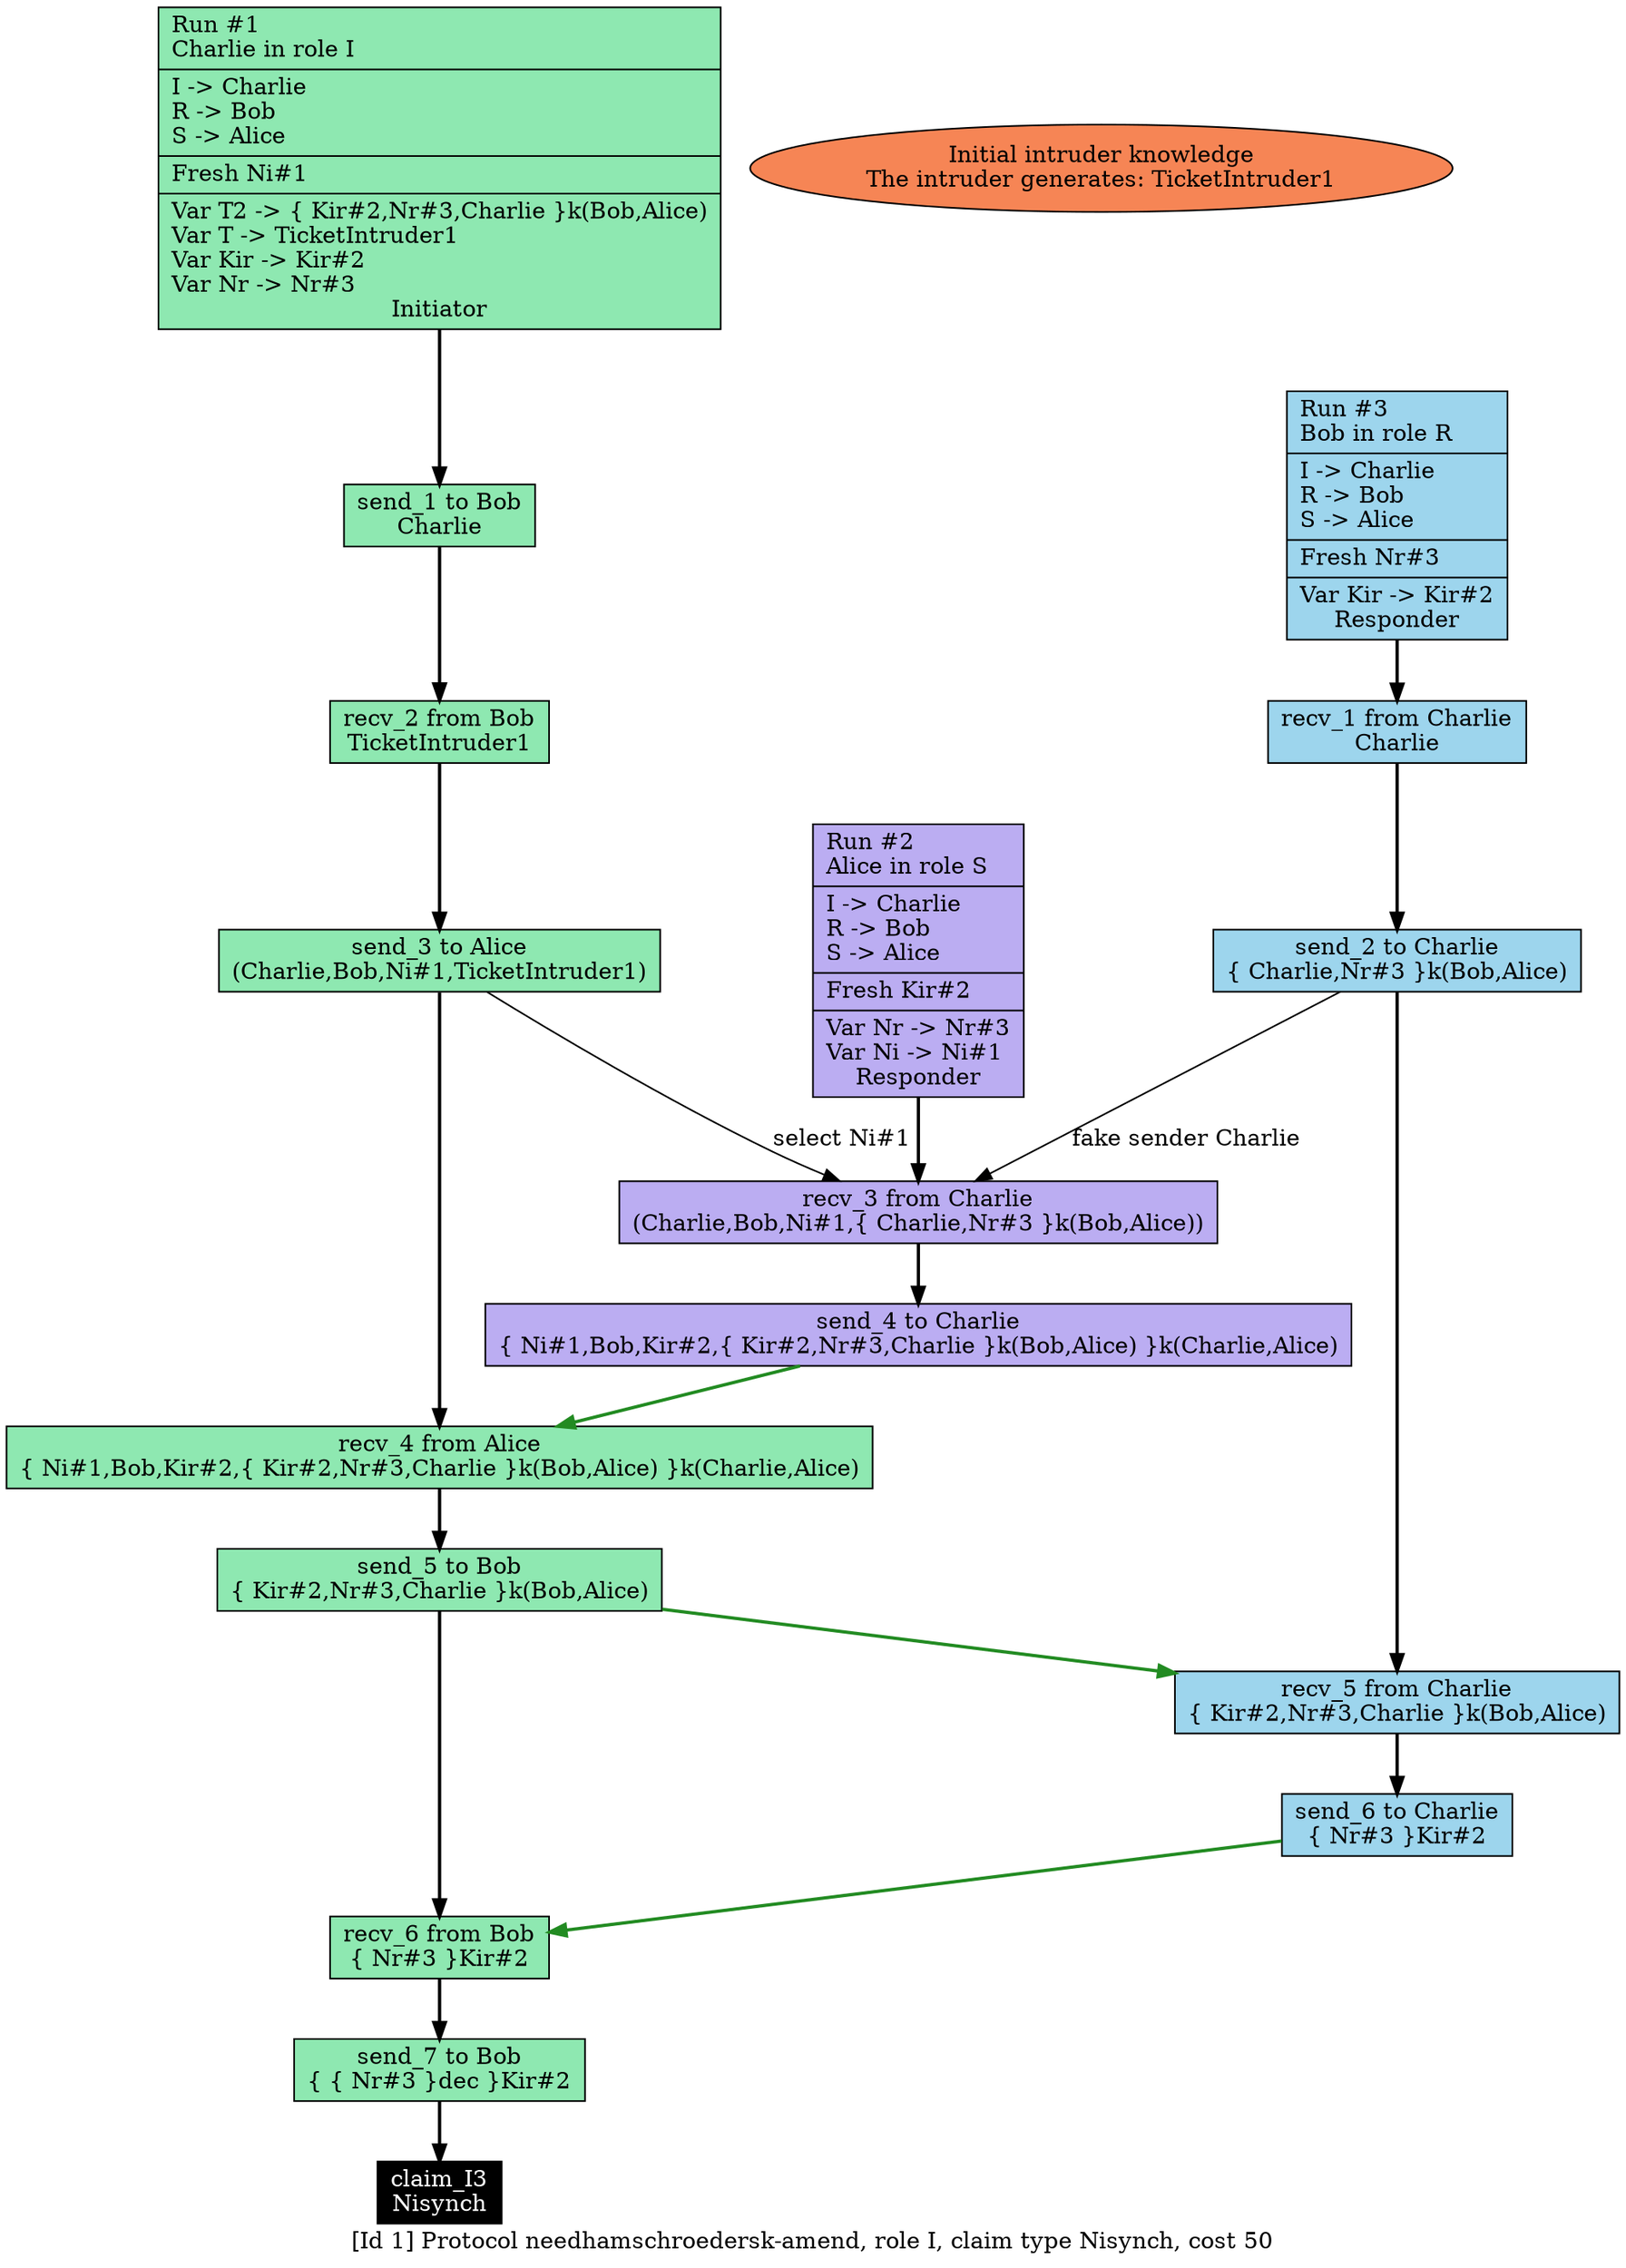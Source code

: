 digraph semiState1 {
	label = "[Id 1] Protocol needhamschroedersk-amend, role I, claim type Nisynch, cost 50";
		r0i0 [style=filled,fillcolor="#8ee8b1", shape=box, label="send_1 to Bob\nCharlie"];
		s0 [label="{ Run #1\lCharlie in role I\l|I -\> Charlie\lR -\> Bob\lS -\> Alice\l|Fresh Ni#1\l|Var T2 -\> \{ Kir#2,Nr#3,Charlie \}k(Bob,Alice)\lVar T -\> TicketIntruder1\lVar Kir -\> Kir#2\lVar Nr -\> Nr#3\lInitiator}", shape=record,style=filled,fillcolor="#8ee8b1"];
		s0 -> r0i0 [style=bold, weight="10.0"];
		r0i1 [style=filled,fillcolor="#8ee8b1", shape=box, label="recv_2 from Bob\nTicketIntruder1"];
		r0i0 -> r0i1 [style="bold", weight="10.0"];
		r0i2 [style=filled,fillcolor="#8ee8b1", shape=box, label="send_3 to Alice\n(Charlie,Bob,Ni#1,TicketIntruder1)"];
		r0i1 -> r0i2 [style="bold", weight="10.0"];
		r0i3 [style=filled,fillcolor="#8ee8b1", shape=box, label="recv_4 from Alice\n\{ Ni#1,Bob,Kir#2,\{ Kir#2,Nr#3,Charlie \}k(Bob,Alice) \}k(Charlie,Alice)"];
		r0i2 -> r0i3 [style="bold", weight="10.0"];
		r0i4 [style=filled,fillcolor="#8ee8b1", shape=box, label="send_5 to Bob\n\{ Kir#2,Nr#3,Charlie \}k(Bob,Alice)"];
		r0i3 -> r0i4 [style="bold", weight="10.0"];
		r0i5 [style=filled,fillcolor="#8ee8b1", shape=box, label="recv_6 from Bob\n\{ Nr#3 \}Kir#2"];
		r0i4 -> r0i5 [style="bold", weight="10.0"];
		r0i6 [style=filled,fillcolor="#8ee8b1", shape=box, label="send_7 to Bob\n\{ \{ Nr#3 \}dec \}Kir#2"];
		r0i5 -> r0i6 [style="bold", weight="10.0"];
		r0i8 [style=filled,fontcolor="#ffffff",fillcolor="#000000",shape=box,label="claim_I3\nNisynch"];
		r0i6 -> r0i8 [style="bold", weight="10.0"];
		r2i0 [style=filled,fillcolor="#bbadf2", shape=box, label="recv_3 from Charlie\n(Charlie,Bob,Ni#1,\{ Charlie,Nr#3 \}k(Bob,Alice))"];
		s2 [label="{ Run #2\lAlice in role S\l|I -\> Charlie\lR -\> Bob\lS -\> Alice\l|Fresh Kir#2\l|Var Nr -\> Nr#3\lVar Ni -\> Ni#1\lResponder}", shape=record,style=filled,fillcolor="#bbadf2"];
		s2 -> r2i0 [style=bold, weight="10.0"];
		r2i1 [style=filled,fillcolor="#bbadf2", shape=box, label="send_4 to Charlie\n\{ Ni#1,Bob,Kir#2,\{ Kir#2,Nr#3,Charlie \}k(Bob,Alice) \}k(Charlie,Alice)"];
		r2i0 -> r2i1 [style="bold", weight="10.0"];
		r3i0 [style=filled,fillcolor="#9dd5ed", shape=box, label="recv_1 from Charlie\nCharlie"];
		s3 [label="{ Run #3\lBob in role R\l|I -\> Charlie\lR -\> Bob\lS -\> Alice\l|Fresh Nr#3\l|Var Kir -\> Kir#2\lResponder}", shape=record,style=filled,fillcolor="#9dd5ed"];
		s3 -> r3i0 [style=bold, weight="10.0"];
		r3i1 [style=filled,fillcolor="#9dd5ed", shape=box, label="send_2 to Charlie\n\{ Charlie,Nr#3 \}k(Bob,Alice)"];
		r3i0 -> r3i1 [style="bold", weight="10.0"];
		r3i2 [style=filled,fillcolor="#9dd5ed", shape=box, label="recv_5 from Charlie\n\{ Kir#2,Nr#3,Charlie \}k(Bob,Alice)"];
		r3i1 -> r3i2 [style="bold", weight="10.0"];
		r3i3 [style=filled,fillcolor="#9dd5ed", shape=box, label="send_6 to Charlie\n\{ Nr#3 \}Kir#2"];
		r3i2 -> r3i3 [style="bold", weight="10.0"];
	r0i4 -> r3i2 [style=bold,color="forestgreen"];
	r3i1 -> r2i0 [label="fake sender Charlie\n"];
	r0i2 -> r2i0 [label="select Ni#1"];
	r3i3 -> r0i5 [style=bold,color="forestgreen"];
	r2i1 -> r0i3 [style=bold,color="forestgreen"];
	intruder [
		label="Initial intruder knowledge\nThe intruder generates: TicketIntruder1",
		style=filled,fillcolor="#f68555"
	];
}

digraph semiState2 {
	label = "[Id 2] Protocol needhamschroedersk-amend, role R, claim type Nisynch, cost 52";
		r0i0 [style=filled,fillcolor="#9dd5ed", shape=box, label="recv_1 from Charlie\nCharlie"];
		s0 [label="{ Run #1\lBob in role R\l|I -\> Charlie\lR -\> Bob\lS -\> Alice\l|Fresh Nr#1\l|Var Kir -\> Kir#3\lResponder}", shape=record,style=filled,fillcolor="#9dd5ed"];
		s0 -> r0i0 [style=bold, weight="10.0"];
		r0i1 [style=filled,fillcolor="#9dd5ed", shape=box, label="send_2 to Charlie\n\{ Charlie,Nr#1 \}k(Bob,Alice)"];
		r0i0 -> r0i1 [style="bold", weight="10.0"];
		r0i2 [style=filled,fillcolor="#9dd5ed", shape=box, label="recv_5 from Charlie\n\{ Kir#3,Nr#1,Charlie \}k(Bob,Alice)"];
		r0i1 -> r0i2 [style="bold", weight="10.0"];
		r0i3 [style=filled,fillcolor="#9dd5ed", shape=box, label="send_6 to Charlie\n\{ Nr#1 \}Kir#3"];
		r0i2 -> r0i3 [style="bold", weight="10.0"];
		r0i4 [style=filled,fillcolor="#9dd5ed", shape=box, label="recv_7 from Charlie\n\{ \{ Nr#1 \}dec \}Kir#3"];
		r0i3 -> r0i4 [style="bold", weight="10.0"];
		r0i6 [style=filled,fontcolor="#ffffff",fillcolor="#000000",shape=box,label="claim_R3\nNisynch"];
		r0i4 -> r0i6 [style="bold", weight="10.0"];
		r2i0 [style=filled,fillcolor="#8ee8b1", shape=box, label="send_1 to Bob\nCharlie"];
		s2 [label="{ Run #2\lCharlie in role I\l|I -\> Charlie\lR -\> Bob\lS -\> Alice\l|Fresh Ni#2\l|Var T2 -\> \{ Kir#3,Nr#1,Charlie \}k(Bob,Alice)\lVar T -\> TicketIntruder1\lVar Kir -\> Kir#3\lVar Nr -\> Nr#1\lInitiator}", shape=record,style=filled,fillcolor="#8ee8b1"];
		s2 -> r2i0 [style=bold, weight="10.0"];
		r2i1 [style=filled,fillcolor="#8ee8b1", shape=box, label="recv_2 from Bob\nTicketIntruder1"];
		r2i0 -> r2i1 [style="bold", weight="10.0"];
		r2i2 [style=filled,fillcolor="#8ee8b1", shape=box, label="send_3 to Alice\n(Charlie,Bob,Ni#2,TicketIntruder1)"];
		r2i1 -> r2i2 [style="bold", weight="10.0"];
		r2i3 [style=filled,fillcolor="#8ee8b1", shape=box, label="recv_4 from Alice\n\{ Ni#2,Bob,Kir#3,\{ Kir#3,Nr#1,Charlie \}k(Bob,Alice) \}k(Charlie,Alice)"];
		r2i2 -> r2i3 [style="bold", weight="10.0"];
		r2i4 [style=filled,fillcolor="#8ee8b1", shape=box, label="send_5 to Bob\n\{ Kir#3,Nr#1,Charlie \}k(Bob,Alice)"];
		r2i3 -> r2i4 [style="bold", weight="10.0"];
		r2i5 [style=filled,fillcolor="#8ee8b1", shape=box, label="recv_6 from Bob\n\{ Nr#1 \}Kir#3"];
		r2i4 -> r2i5 [style="bold", weight="10.0"];
		r2i6 [style=filled,fillcolor="#8ee8b1", shape=box, label="send_7 to Bob\n\{ \{ Nr#1 \}dec \}Kir#3"];
		r2i5 -> r2i6 [style="bold", weight="10.0"];
		r3i0 [style=filled,fillcolor="#bbadf2", shape=box, label="recv_3 from Charlie\n(Charlie,Bob,Ni#2,\{ Charlie,Nr#1 \}k(Bob,Alice))"];
		s3 [label="{ Run #3\lAlice in role S\l|I -\> Charlie\lR -\> Bob\lS -\> Alice\l|Fresh Kir#3\l|Var Nr -\> Nr#1\lVar Ni -\> Ni#2\lResponder}", shape=record,style=filled,fillcolor="#bbadf2"];
		s3 -> r3i0 [style=bold, weight="10.0"];
		r3i1 [style=filled,fillcolor="#bbadf2", shape=box, label="send_4 to Charlie\n\{ Ni#2,Bob,Kir#3,\{ Kir#3,Nr#1,Charlie \}k(Bob,Alice) \}k(Charlie,Alice)"];
		r3i0 -> r3i1 [style="bold", weight="10.0"];
	r0i1 -> r3i0 [label="fake sender Charlie\n"];
	r2i2 -> r3i0 [label="select Ni#2"];
	r0i3 -> r2i5 [style=bold,color="forestgreen"];
	r3i1 -> r2i3 [style=bold,color="forestgreen"];
	r2i6 -> r0i4 [style=bold,color="forestgreen"];
	r2i4 -> r0i2 [style=bold,color="forestgreen"];
	intruder [
		label="Initial intruder knowledge\nThe intruder generates: TicketIntruder1",
		style=filled,fillcolor="#f68555"
	];
}

